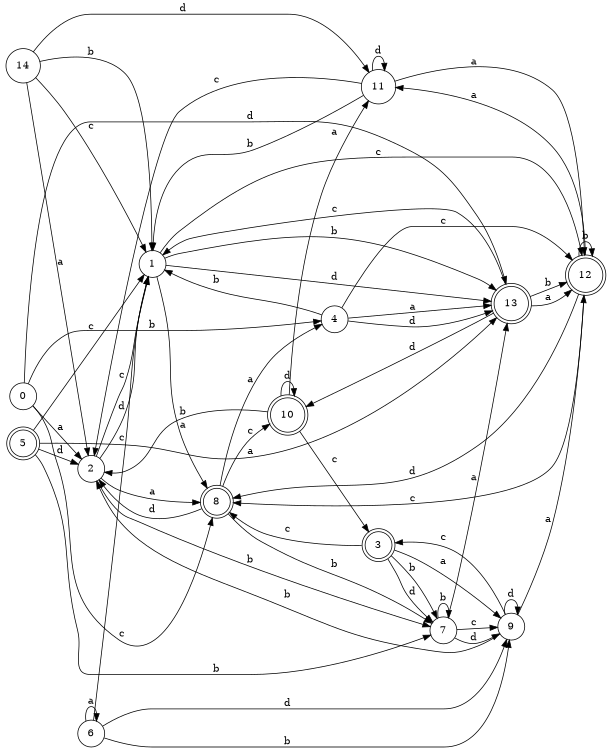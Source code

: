 digraph n12_3 {
__start0 [label="" shape="none"];

rankdir=LR;
size="8,5";

s0 [style="filled", color="black", fillcolor="white" shape="circle", label="0"];
s1 [style="filled", color="black", fillcolor="white" shape="circle", label="1"];
s2 [style="filled", color="black", fillcolor="white" shape="circle", label="2"];
s3 [style="rounded,filled", color="black", fillcolor="white" shape="doublecircle", label="3"];
s4 [style="filled", color="black", fillcolor="white" shape="circle", label="4"];
s5 [style="rounded,filled", color="black", fillcolor="white" shape="doublecircle", label="5"];
s6 [style="filled", color="black", fillcolor="white" shape="circle", label="6"];
s7 [style="filled", color="black", fillcolor="white" shape="circle", label="7"];
s8 [style="rounded,filled", color="black", fillcolor="white" shape="doublecircle", label="8"];
s9 [style="filled", color="black", fillcolor="white" shape="circle", label="9"];
s10 [style="rounded,filled", color="black", fillcolor="white" shape="doublecircle", label="10"];
s11 [style="filled", color="black", fillcolor="white" shape="circle", label="11"];
s12 [style="rounded,filled", color="black", fillcolor="white" shape="doublecircle", label="12"];
s13 [style="rounded,filled", color="black", fillcolor="white" shape="doublecircle", label="13"];
s14 [style="filled", color="black", fillcolor="white" shape="circle", label="14"];
s0 -> s2 [label="a"];
s0 -> s4 [label="b"];
s0 -> s8 [label="c"];
s0 -> s13 [label="d"];
s1 -> s8 [label="a"];
s1 -> s13 [label="b"];
s1 -> s12 [label="c"];
s1 -> s13 [label="d"];
s2 -> s8 [label="a"];
s2 -> s7 [label="b"];
s2 -> s1 [label="c"];
s2 -> s1 [label="d"];
s3 -> s9 [label="a"];
s3 -> s7 [label="b"];
s3 -> s8 [label="c"];
s3 -> s7 [label="d"];
s4 -> s13 [label="a"];
s4 -> s1 [label="b"];
s4 -> s12 [label="c"];
s4 -> s13 [label="d"];
s5 -> s13 [label="a"];
s5 -> s7 [label="b"];
s5 -> s1 [label="c"];
s5 -> s2 [label="d"];
s6 -> s6 [label="a"];
s6 -> s9 [label="b"];
s6 -> s1 [label="c"];
s6 -> s9 [label="d"];
s7 -> s13 [label="a"];
s7 -> s7 [label="b"];
s7 -> s9 [label="c"];
s7 -> s9 [label="d"];
s8 -> s4 [label="a"];
s8 -> s7 [label="b"];
s8 -> s10 [label="c"];
s8 -> s2 [label="d"];
s9 -> s12 [label="a"];
s9 -> s2 [label="b"];
s9 -> s3 [label="c"];
s9 -> s9 [label="d"];
s10 -> s11 [label="a"];
s10 -> s2 [label="b"];
s10 -> s3 [label="c"];
s10 -> s10 [label="d"];
s11 -> s12 [label="a"];
s11 -> s1 [label="b"];
s11 -> s2 [label="c"];
s11 -> s11 [label="d"];
s12 -> s11 [label="a"];
s12 -> s12 [label="b"];
s12 -> s8 [label="c"];
s12 -> s8 [label="d"];
s13 -> s12 [label="a"];
s13 -> s12 [label="b"];
s13 -> s1 [label="c"];
s13 -> s10 [label="d"];
s14 -> s2 [label="a"];
s14 -> s1 [label="b"];
s14 -> s1 [label="c"];
s14 -> s11 [label="d"];

}